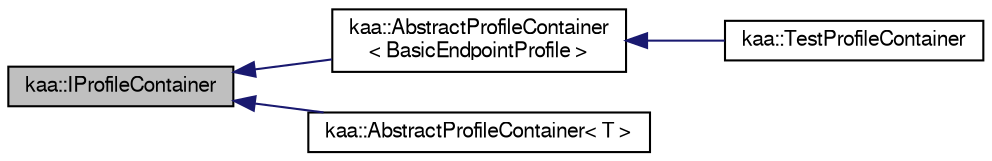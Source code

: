 digraph "kaa::IProfileContainer"
{
  bgcolor="transparent";
  edge [fontname="FreeSans",fontsize="10",labelfontname="FreeSans",labelfontsize="10"];
  node [fontname="FreeSans",fontsize="10",shape=record];
  rankdir="LR";
  Node1 [label="kaa::IProfileContainer",height=0.2,width=0.4,color="black", fillcolor="grey75", style="filled" fontcolor="black"];
  Node1 -> Node2 [dir="back",color="midnightblue",fontsize="10",style="solid",fontname="FreeSans"];
  Node2 [label="kaa::AbstractProfileContainer\l\< BasicEndpointProfile \>",height=0.2,width=0.4,color="black",URL="$classkaa_1_1AbstractProfileContainer.html"];
  Node2 -> Node3 [dir="back",color="midnightblue",fontsize="10",style="solid",fontname="FreeSans"];
  Node3 [label="kaa::TestProfileContainer",height=0.2,width=0.4,color="black",URL="$classkaa_1_1TestProfileContainer.html"];
  Node1 -> Node4 [dir="back",color="midnightblue",fontsize="10",style="solid",fontname="FreeSans"];
  Node4 [label="kaa::AbstractProfileContainer\< T \>",height=0.2,width=0.4,color="black",URL="$classkaa_1_1AbstractProfileContainer.html"];
}
